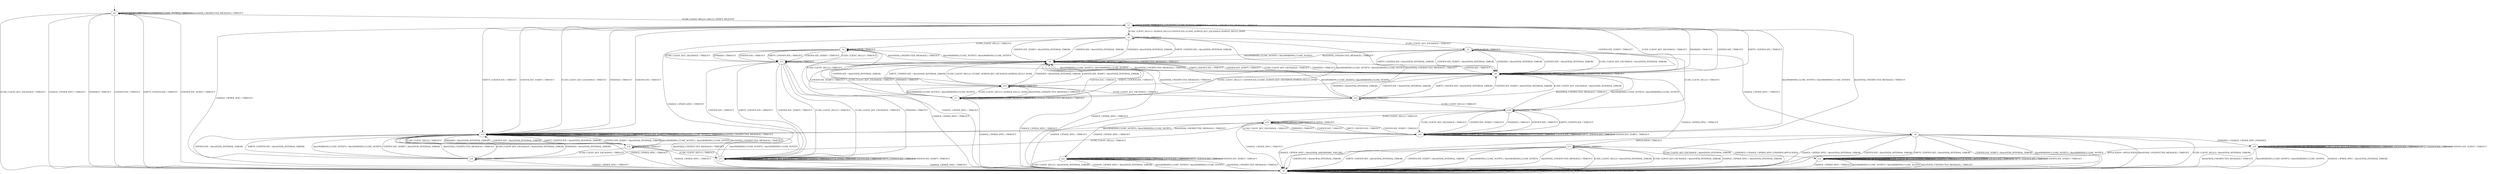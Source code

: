 digraph h6 {
s0 [label="s0"];
s1 [label="s1"];
s2 [label="s2"];
s3 [label="s3"];
s13 [label="s13"];
s4 [label="s4"];
s5 [label="s5"];
s6 [label="s6"];
s7 [label="s7"];
s14 [label="s14"];
s8 [label="s8"];
s9 [label="s9"];
s15 [label="s15"];
s16 [label="s16"];
s17 [label="s17"];
s18 [label="s18"];
s19 [label="s19"];
s10 [label="s10"];
s11 [label="s11"];
s20 [label="s20"];
s21 [label="s21"];
s22 [label="s22"];
s23 [label="s23"];
s12 [label="s12"];
s0 -> s1 [label="ECDH_CLIENT_HELLO / HELLO_VERIFY_REQUEST"];
s0 -> s2 [label="ECDH_CLIENT_KEY_EXCHANGE / TIMEOUT"];
s0 -> s2 [label="CHANGE_CIPHER_SPEC / TIMEOUT"];
s0 -> s2 [label="FINISHED / TIMEOUT"];
s0 -> s0 [label="APPLICATION / TIMEOUT"];
s0 -> s2 [label="CERTIFICATE / TIMEOUT"];
s0 -> s2 [label="EMPTY_CERTIFICATE / TIMEOUT"];
s0 -> s2 [label="CERTIFICATE_VERIFY / TIMEOUT"];
s0 -> s0 [label="Alert(WARNING,CLOSE_NOTIFY) / TIMEOUT"];
s0 -> s0 [label="Alert(FATAL,UNEXPECTED_MESSAGE) / TIMEOUT"];
s1 -> s3 [label="ECDH_CLIENT_HELLO / SERVER_HELLO,CERTIFICATE,ECDHE_SERVER_KEY_EXCHANGE,SERVER_HELLO_DONE"];
s1 -> s13 [label="ECDH_CLIENT_KEY_EXCHANGE / TIMEOUT"];
s1 -> s2 [label="CHANGE_CIPHER_SPEC / TIMEOUT"];
s1 -> s13 [label="FINISHED / TIMEOUT"];
s1 -> s1 [label="APPLICATION / TIMEOUT"];
s1 -> s13 [label="CERTIFICATE / TIMEOUT"];
s1 -> s13 [label="EMPTY_CERTIFICATE / TIMEOUT"];
s1 -> s13 [label="CERTIFICATE_VERIFY / TIMEOUT"];
s1 -> s1 [label="Alert(WARNING,CLOSE_NOTIFY) / TIMEOUT"];
s1 -> s1 [label="Alert(FATAL,UNEXPECTED_MESSAGE) / TIMEOUT"];
s2 -> s2 [label="ECDH_CLIENT_HELLO / TIMEOUT"];
s2 -> s2 [label="ECDH_CLIENT_KEY_EXCHANGE / TIMEOUT"];
s2 -> s2 [label="CHANGE_CIPHER_SPEC / TIMEOUT"];
s2 -> s2 [label="FINISHED / TIMEOUT"];
s2 -> s2 [label="APPLICATION / TIMEOUT"];
s2 -> s2 [label="CERTIFICATE / TIMEOUT"];
s2 -> s2 [label="EMPTY_CERTIFICATE / TIMEOUT"];
s2 -> s2 [label="CERTIFICATE_VERIFY / TIMEOUT"];
s2 -> s2 [label="Alert(WARNING,CLOSE_NOTIFY) / TIMEOUT"];
s2 -> s2 [label="Alert(FATAL,UNEXPECTED_MESSAGE) / TIMEOUT"];
s3 -> s4 [label="ECDH_CLIENT_HELLO / TIMEOUT"];
s3 -> s5 [label="ECDH_CLIENT_KEY_EXCHANGE / TIMEOUT"];
s3 -> s2 [label="CHANGE_CIPHER_SPEC / TIMEOUT"];
s3 -> s6 [label="FINISHED / Alert(FATAL,INTERNAL_ERROR)"];
s3 -> s3 [label="APPLICATION / TIMEOUT"];
s3 -> s6 [label="CERTIFICATE / Alert(FATAL,INTERNAL_ERROR)"];
s3 -> s6 [label="EMPTY_CERTIFICATE / Alert(FATAL,INTERNAL_ERROR)"];
s3 -> s6 [label="CERTIFICATE_VERIFY / Alert(FATAL,INTERNAL_ERROR)"];
s3 -> s7 [label="Alert(WARNING,CLOSE_NOTIFY) / Alert(WARNING,CLOSE_NOTIFY)"];
s3 -> s7 [label="Alert(FATAL,UNEXPECTED_MESSAGE) / TIMEOUT"];
s13 -> s14 [label="ECDH_CLIENT_HELLO / TIMEOUT"];
s13 -> s13 [label="ECDH_CLIENT_KEY_EXCHANGE / TIMEOUT"];
s13 -> s2 [label="CHANGE_CIPHER_SPEC / TIMEOUT"];
s13 -> s13 [label="FINISHED / TIMEOUT"];
s13 -> s13 [label="APPLICATION / TIMEOUT"];
s13 -> s13 [label="CERTIFICATE / TIMEOUT"];
s13 -> s13 [label="EMPTY_CERTIFICATE / TIMEOUT"];
s13 -> s13 [label="CERTIFICATE_VERIFY / TIMEOUT"];
s13 -> s13 [label="Alert(WARNING,CLOSE_NOTIFY) / TIMEOUT"];
s13 -> s13 [label="Alert(FATAL,UNEXPECTED_MESSAGE) / TIMEOUT"];
s4 -> s15 [label="ECDH_CLIENT_HELLO / TIMEOUT"];
s4 -> s15 [label="ECDH_CLIENT_KEY_EXCHANGE / TIMEOUT"];
s4 -> s2 [label="CHANGE_CIPHER_SPEC / TIMEOUT"];
s4 -> s15 [label="FINISHED / TIMEOUT"];
s4 -> s4 [label="APPLICATION / TIMEOUT"];
s4 -> s15 [label="CERTIFICATE / TIMEOUT"];
s4 -> s15 [label="EMPTY_CERTIFICATE / TIMEOUT"];
s4 -> s15 [label="CERTIFICATE_VERIFY / TIMEOUT"];
s4 -> s6 [label="Alert(WARNING,CLOSE_NOTIFY) / Alert(WARNING,CLOSE_NOTIFY)"];
s4 -> s6 [label="Alert(FATAL,UNEXPECTED_MESSAGE) / TIMEOUT"];
s5 -> s18 [label="ECDH_CLIENT_HELLO / TIMEOUT"];
s5 -> s8 [label="ECDH_CLIENT_KEY_EXCHANGE / Alert(FATAL,INTERNAL_ERROR)"];
s5 -> s9 [label="CHANGE_CIPHER_SPEC / TIMEOUT"];
s5 -> s8 [label="FINISHED / Alert(FATAL,INTERNAL_ERROR)"];
s5 -> s5 [label="APPLICATION / TIMEOUT"];
s5 -> s8 [label="CERTIFICATE / Alert(FATAL,INTERNAL_ERROR)"];
s5 -> s8 [label="EMPTY_CERTIFICATE / Alert(FATAL,INTERNAL_ERROR)"];
s5 -> s8 [label="CERTIFICATE_VERIFY / Alert(FATAL,INTERNAL_ERROR)"];
s5 -> s6 [label="Alert(WARNING,CLOSE_NOTIFY) / Alert(WARNING,CLOSE_NOTIFY)"];
s5 -> s6 [label="Alert(FATAL,UNEXPECTED_MESSAGE) / TIMEOUT"];
s6 -> s19 [label="ECDH_CLIENT_HELLO / ECDHE_SERVER_KEY_EXCHANGE,SERVER_HELLO_DONE"];
s6 -> s8 [label="ECDH_CLIENT_KEY_EXCHANGE / TIMEOUT"];
s6 -> s2 [label="CHANGE_CIPHER_SPEC / TIMEOUT"];
s6 -> s8 [label="FINISHED / TIMEOUT"];
s6 -> s6 [label="APPLICATION / TIMEOUT"];
s6 -> s8 [label="CERTIFICATE / TIMEOUT"];
s6 -> s8 [label="EMPTY_CERTIFICATE / TIMEOUT"];
s6 -> s8 [label="CERTIFICATE_VERIFY / TIMEOUT"];
s6 -> s6 [label="Alert(WARNING,CLOSE_NOTIFY) / TIMEOUT"];
s6 -> s6 [label="Alert(FATAL,UNEXPECTED_MESSAGE) / TIMEOUT"];
s7 -> s19 [label="ECDH_CLIENT_HELLO / SERVER_HELLO_DONE"];
s7 -> s6 [label="ECDH_CLIENT_KEY_EXCHANGE / TIMEOUT"];
s7 -> s2 [label="CHANGE_CIPHER_SPEC / TIMEOUT"];
s7 -> s6 [label="FINISHED / TIMEOUT"];
s7 -> s7 [label="APPLICATION / TIMEOUT"];
s7 -> s6 [label="CERTIFICATE / TIMEOUT"];
s7 -> s6 [label="EMPTY_CERTIFICATE / TIMEOUT"];
s7 -> s6 [label="CERTIFICATE_VERIFY / TIMEOUT"];
s7 -> s7 [label="Alert(WARNING,CLOSE_NOTIFY) / TIMEOUT"];
s7 -> s7 [label="Alert(FATAL,UNEXPECTED_MESSAGE) / TIMEOUT"];
s14 -> s17 [label="ECDH_CLIENT_HELLO / TIMEOUT"];
s14 -> s16 [label="ECDH_CLIENT_KEY_EXCHANGE / TIMEOUT"];
s14 -> s2 [label="CHANGE_CIPHER_SPEC / TIMEOUT"];
s14 -> s13 [label="FINISHED / Alert(FATAL,INTERNAL_ERROR)"];
s14 -> s14 [label="APPLICATION / TIMEOUT"];
s14 -> s13 [label="CERTIFICATE / Alert(FATAL,INTERNAL_ERROR)"];
s14 -> s13 [label="EMPTY_CERTIFICATE / Alert(FATAL,INTERNAL_ERROR)"];
s14 -> s13 [label="CERTIFICATE_VERIFY / Alert(FATAL,INTERNAL_ERROR)"];
s14 -> s13 [label="Alert(WARNING,CLOSE_NOTIFY) / Alert(WARNING,CLOSE_NOTIFY)"];
s14 -> s13 [label="Alert(FATAL,UNEXPECTED_MESSAGE) / TIMEOUT"];
s8 -> s19 [label="ECDH_CLIENT_HELLO / CERTIFICATE,ECDHE_SERVER_KEY_EXCHANGE,SERVER_HELLO_DONE"];
s8 -> s1 [label="ECDH_CLIENT_KEY_EXCHANGE / TIMEOUT"];
s8 -> s2 [label="CHANGE_CIPHER_SPEC / TIMEOUT"];
s8 -> s1 [label="FINISHED / TIMEOUT"];
s8 -> s8 [label="APPLICATION / TIMEOUT"];
s8 -> s1 [label="CERTIFICATE / TIMEOUT"];
s8 -> s1 [label="EMPTY_CERTIFICATE / TIMEOUT"];
s8 -> s1 [label="CERTIFICATE_VERIFY / TIMEOUT"];
s8 -> s8 [label="Alert(WARNING,CLOSE_NOTIFY) / TIMEOUT"];
s8 -> s8 [label="Alert(FATAL,UNEXPECTED_MESSAGE) / TIMEOUT"];
s9 -> s2 [label="ECDH_CLIENT_HELLO / Alert(FATAL,INTERNAL_ERROR)"];
s9 -> s2 [label="ECDH_CLIENT_KEY_EXCHANGE / Alert(FATAL,INTERNAL_ERROR)"];
s9 -> s2 [label="CHANGE_CIPHER_SPEC / Alert(FATAL,INTERNAL_ERROR)"];
s9 -> s10 [label="FINISHED / CHANGE_CIPHER_SPEC,FINISHED"];
s9 -> s11 [label="APPLICATION / TIMEOUT"];
s9 -> s2 [label="CERTIFICATE / Alert(FATAL,INTERNAL_ERROR)"];
s9 -> s2 [label="EMPTY_CERTIFICATE / Alert(FATAL,INTERNAL_ERROR)"];
s9 -> s2 [label="CERTIFICATE_VERIFY / Alert(FATAL,INTERNAL_ERROR)"];
s9 -> s2 [label="Alert(WARNING,CLOSE_NOTIFY) / Alert(WARNING,CLOSE_NOTIFY)"];
s9 -> s2 [label="Alert(FATAL,UNEXPECTED_MESSAGE) / TIMEOUT"];
s15 -> s17 [label="ECDH_CLIENT_HELLO / TIMEOUT"];
s15 -> s17 [label="ECDH_CLIENT_KEY_EXCHANGE / TIMEOUT"];
s15 -> s2 [label="CHANGE_CIPHER_SPEC / TIMEOUT"];
s15 -> s17 [label="FINISHED / TIMEOUT"];
s15 -> s15 [label="APPLICATION / TIMEOUT"];
s15 -> s17 [label="CERTIFICATE / TIMEOUT"];
s15 -> s17 [label="EMPTY_CERTIFICATE / TIMEOUT"];
s15 -> s17 [label="CERTIFICATE_VERIFY / TIMEOUT"];
s15 -> s8 [label="Alert(WARNING,CLOSE_NOTIFY) / Alert(WARNING,CLOSE_NOTIFY)"];
s15 -> s8 [label="Alert(FATAL,UNEXPECTED_MESSAGE) / TIMEOUT"];
s16 -> s20 [label="ECDH_CLIENT_HELLO / TIMEOUT"];
s16 -> s13 [label="ECDH_CLIENT_KEY_EXCHANGE / Alert(FATAL,INTERNAL_ERROR)"];
s16 -> s2 [label="CHANGE_CIPHER_SPEC / TIMEOUT"];
s16 -> s13 [label="FINISHED / Alert(FATAL,INTERNAL_ERROR)"];
s16 -> s16 [label="APPLICATION / TIMEOUT"];
s16 -> s13 [label="CERTIFICATE / Alert(FATAL,INTERNAL_ERROR)"];
s16 -> s13 [label="EMPTY_CERTIFICATE / Alert(FATAL,INTERNAL_ERROR)"];
s16 -> s13 [label="CERTIFICATE_VERIFY / Alert(FATAL,INTERNAL_ERROR)"];
s16 -> s13 [label="Alert(WARNING,CLOSE_NOTIFY) / Alert(WARNING,CLOSE_NOTIFY)"];
s16 -> s13 [label="Alert(FATAL,UNEXPECTED_MESSAGE) / TIMEOUT"];
s17 -> s17 [label="ECDH_CLIENT_HELLO / TIMEOUT"];
s17 -> s17 [label="ECDH_CLIENT_KEY_EXCHANGE / TIMEOUT"];
s17 -> s2 [label="CHANGE_CIPHER_SPEC / TIMEOUT"];
s17 -> s17 [label="FINISHED / TIMEOUT"];
s17 -> s17 [label="APPLICATION / TIMEOUT"];
s17 -> s17 [label="CERTIFICATE / TIMEOUT"];
s17 -> s17 [label="EMPTY_CERTIFICATE / TIMEOUT"];
s17 -> s17 [label="CERTIFICATE_VERIFY / TIMEOUT"];
s17 -> s13 [label="Alert(WARNING,CLOSE_NOTIFY) / Alert(WARNING,CLOSE_NOTIFY)"];
s17 -> s13 [label="Alert(FATAL,UNEXPECTED_MESSAGE) / TIMEOUT"];
s18 -> s20 [label="ECDH_CLIENT_HELLO / TIMEOUT"];
s18 -> s21 [label="ECDH_CLIENT_KEY_EXCHANGE / TIMEOUT"];
s18 -> s22 [label="CHANGE_CIPHER_SPEC / TIMEOUT"];
s18 -> s21 [label="FINISHED / TIMEOUT"];
s18 -> s18 [label="APPLICATION / TIMEOUT"];
s18 -> s21 [label="CERTIFICATE / TIMEOUT"];
s18 -> s21 [label="EMPTY_CERTIFICATE / TIMEOUT"];
s18 -> s21 [label="CERTIFICATE_VERIFY / TIMEOUT"];
s18 -> s8 [label="Alert(WARNING,CLOSE_NOTIFY) / Alert(WARNING,CLOSE_NOTIFY)"];
s18 -> s8 [label="Alert(FATAL,UNEXPECTED_MESSAGE) / TIMEOUT"];
s19 -> s4 [label="ECDH_CLIENT_HELLO / TIMEOUT"];
s19 -> s23 [label="ECDH_CLIENT_KEY_EXCHANGE / TIMEOUT"];
s19 -> s2 [label="CHANGE_CIPHER_SPEC / TIMEOUT"];
s19 -> s6 [label="FINISHED / Alert(FATAL,INTERNAL_ERROR)"];
s19 -> s19 [label="APPLICATION / TIMEOUT"];
s19 -> s6 [label="CERTIFICATE / Alert(FATAL,INTERNAL_ERROR)"];
s19 -> s6 [label="EMPTY_CERTIFICATE / Alert(FATAL,INTERNAL_ERROR)"];
s19 -> s6 [label="CERTIFICATE_VERIFY / Alert(FATAL,INTERNAL_ERROR)"];
s19 -> s7 [label="Alert(WARNING,CLOSE_NOTIFY) / Alert(WARNING,CLOSE_NOTIFY)"];
s19 -> s7 [label="Alert(FATAL,UNEXPECTED_MESSAGE) / TIMEOUT"];
s10 -> s10 [label="ECDH_CLIENT_HELLO / Alert(WARNING,NO_RENEGOTIATION)"];
s10 -> s10 [label="ECDH_CLIENT_KEY_EXCHANGE / TIMEOUT"];
s10 -> s2 [label="CHANGE_CIPHER_SPEC / Alert(FATAL,INTERNAL_ERROR)"];
s10 -> s10 [label="FINISHED / TIMEOUT"];
s10 -> s12 [label="APPLICATION / APPLICATION"];
s10 -> s10 [label="CERTIFICATE / TIMEOUT"];
s10 -> s10 [label="EMPTY_CERTIFICATE / TIMEOUT"];
s10 -> s10 [label="CERTIFICATE_VERIFY / TIMEOUT"];
s10 -> s2 [label="Alert(WARNING,CLOSE_NOTIFY) / Alert(WARNING,CLOSE_NOTIFY)"];
s10 -> s2 [label="Alert(FATAL,UNEXPECTED_MESSAGE) / TIMEOUT"];
s11 -> s2 [label="ECDH_CLIENT_HELLO / Alert(FATAL,INTERNAL_ERROR)"];
s11 -> s2 [label="ECDH_CLIENT_KEY_EXCHANGE / Alert(FATAL,INTERNAL_ERROR)"];
s11 -> s2 [label="CHANGE_CIPHER_SPEC / Alert(FATAL,INTERNAL_ERROR)"];
s11 -> s12 [label="FINISHED / CHANGE_CIPHER_SPEC,FINISHED,APPLICATION"];
s11 -> s11 [label="APPLICATION / TIMEOUT"];
s11 -> s2 [label="CERTIFICATE / Alert(FATAL,INTERNAL_ERROR)"];
s11 -> s2 [label="EMPTY_CERTIFICATE / Alert(FATAL,INTERNAL_ERROR)"];
s11 -> s2 [label="CERTIFICATE_VERIFY / Alert(FATAL,INTERNAL_ERROR)"];
s11 -> s2 [label="Alert(WARNING,CLOSE_NOTIFY) / Alert(WARNING,CLOSE_NOTIFY)"];
s11 -> s2 [label="Alert(FATAL,UNEXPECTED_MESSAGE) / TIMEOUT"];
s20 -> s20 [label="ECDH_CLIENT_HELLO / TIMEOUT"];
s20 -> s21 [label="ECDH_CLIENT_KEY_EXCHANGE / TIMEOUT"];
s20 -> s2 [label="CHANGE_CIPHER_SPEC / TIMEOUT"];
s20 -> s21 [label="FINISHED / TIMEOUT"];
s20 -> s20 [label="APPLICATION / TIMEOUT"];
s20 -> s21 [label="CERTIFICATE / TIMEOUT"];
s20 -> s21 [label="EMPTY_CERTIFICATE / TIMEOUT"];
s20 -> s21 [label="CERTIFICATE_VERIFY / TIMEOUT"];
s20 -> s13 [label="Alert(WARNING,CLOSE_NOTIFY) / Alert(WARNING,CLOSE_NOTIFY)"];
s20 -> s13 [label="Alert(FATAL,UNEXPECTED_MESSAGE) / TIMEOUT"];
s21 -> s21 [label="ECDH_CLIENT_HELLO / TIMEOUT"];
s21 -> s21 [label="ECDH_CLIENT_KEY_EXCHANGE / TIMEOUT"];
s21 -> s2 [label="CHANGE_CIPHER_SPEC / Alert(FATAL,HANDSHAKE_FAILURE)"];
s21 -> s21 [label="FINISHED / TIMEOUT"];
s21 -> s21 [label="APPLICATION / TIMEOUT"];
s21 -> s21 [label="CERTIFICATE / TIMEOUT"];
s21 -> s21 [label="EMPTY_CERTIFICATE / TIMEOUT"];
s21 -> s21 [label="CERTIFICATE_VERIFY / TIMEOUT"];
s21 -> s1 [label="Alert(WARNING,CLOSE_NOTIFY) / Alert(WARNING,CLOSE_NOTIFY)"];
s21 -> s1 [label="Alert(FATAL,UNEXPECTED_MESSAGE) / TIMEOUT"];
s22 -> s2 [label="ECDH_CLIENT_HELLO / Alert(FATAL,INTERNAL_ERROR)"];
s22 -> s22 [label="ECDH_CLIENT_KEY_EXCHANGE / TIMEOUT"];
s22 -> s2 [label="CHANGE_CIPHER_SPEC / Alert(FATAL,INTERNAL_ERROR)"];
s22 -> s22 [label="FINISHED / TIMEOUT"];
s22 -> s22 [label="APPLICATION / TIMEOUT"];
s22 -> s22 [label="CERTIFICATE / TIMEOUT"];
s22 -> s22 [label="EMPTY_CERTIFICATE / TIMEOUT"];
s22 -> s22 [label="CERTIFICATE_VERIFY / TIMEOUT"];
s22 -> s2 [label="Alert(WARNING,CLOSE_NOTIFY) / Alert(WARNING,CLOSE_NOTIFY)"];
s22 -> s2 [label="Alert(FATAL,UNEXPECTED_MESSAGE) / TIMEOUT"];
s23 -> s18 [label="ECDH_CLIENT_HELLO / TIMEOUT"];
s23 -> s8 [label="ECDH_CLIENT_KEY_EXCHANGE / Alert(FATAL,INTERNAL_ERROR)"];
s23 -> s2 [label="CHANGE_CIPHER_SPEC / TIMEOUT"];
s23 -> s8 [label="FINISHED / Alert(FATAL,INTERNAL_ERROR)"];
s23 -> s23 [label="APPLICATION / TIMEOUT"];
s23 -> s8 [label="CERTIFICATE / Alert(FATAL,INTERNAL_ERROR)"];
s23 -> s8 [label="EMPTY_CERTIFICATE / Alert(FATAL,INTERNAL_ERROR)"];
s23 -> s8 [label="CERTIFICATE_VERIFY / Alert(FATAL,INTERNAL_ERROR)"];
s23 -> s6 [label="Alert(WARNING,CLOSE_NOTIFY) / Alert(WARNING,CLOSE_NOTIFY)"];
s23 -> s6 [label="Alert(FATAL,UNEXPECTED_MESSAGE) / TIMEOUT"];
s12 -> s12 [label="ECDH_CLIENT_HELLO / Alert(WARNING,NO_RENEGOTIATION)"];
s12 -> s12 [label="ECDH_CLIENT_KEY_EXCHANGE / TIMEOUT"];
s12 -> s2 [label="CHANGE_CIPHER_SPEC / TIMEOUT"];
s12 -> s12 [label="FINISHED / TIMEOUT"];
s12 -> s12 [label="APPLICATION / APPLICATION"];
s12 -> s12 [label="CERTIFICATE / TIMEOUT"];
s12 -> s12 [label="EMPTY_CERTIFICATE / TIMEOUT"];
s12 -> s12 [label="CERTIFICATE_VERIFY / TIMEOUT"];
s12 -> s2 [label="Alert(WARNING,CLOSE_NOTIFY) / Alert(WARNING,CLOSE_NOTIFY)"];
s12 -> s2 [label="Alert(FATAL,UNEXPECTED_MESSAGE) / TIMEOUT"];
__start0 [shape=none, label=""];
__start0 -> s0 [label=""];
}
